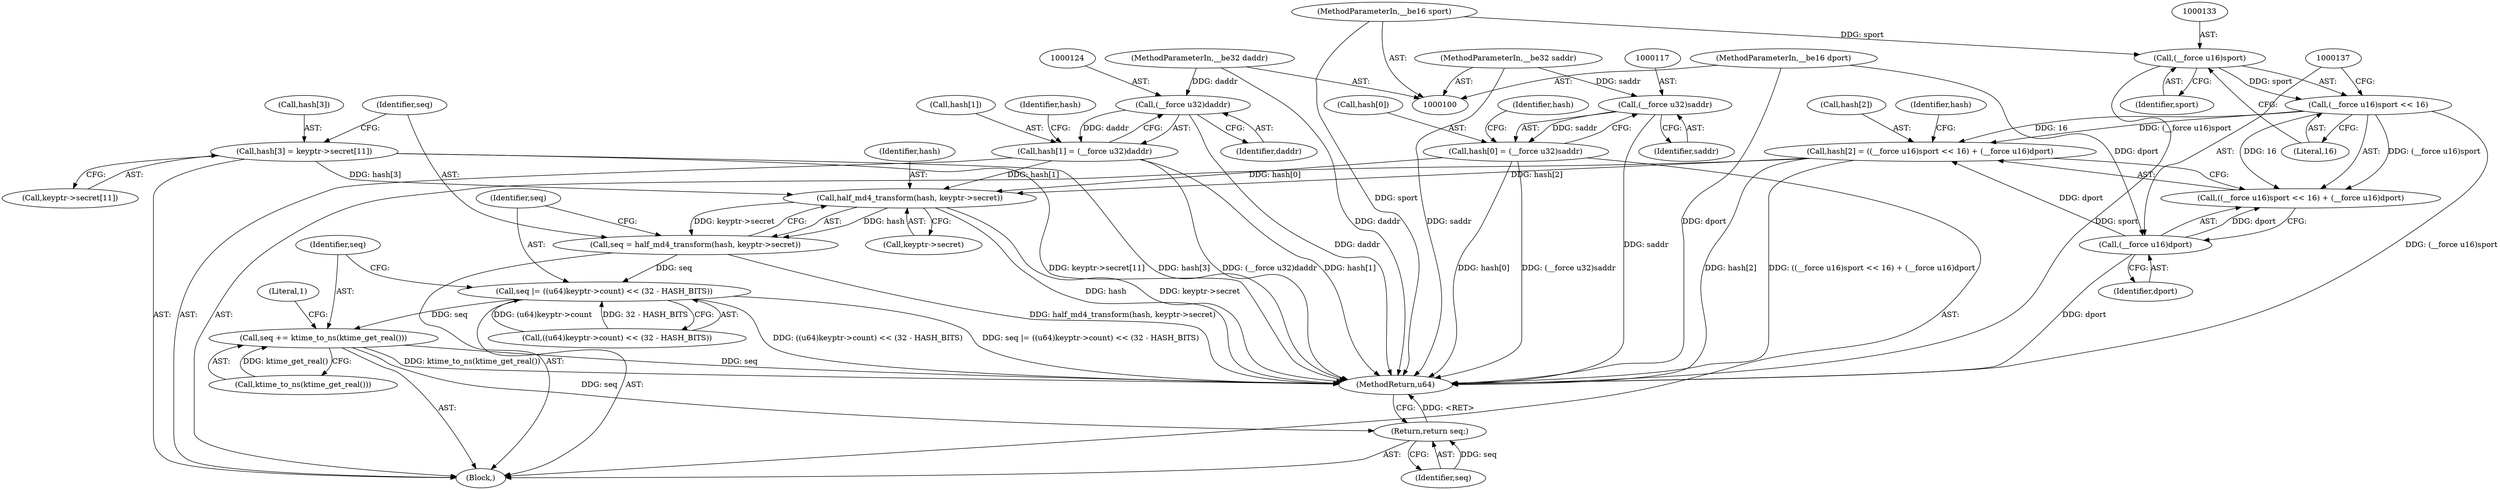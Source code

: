 digraph "1_linux_6e5714eaf77d79ae1c8b47e3e040ff5411b717ec_2@pointer" {
"1000150" [label="(Call,half_md4_transform(hash, keyptr->secret))"];
"1000139" [label="(Call,hash[3] = keyptr->secret[11])"];
"1000126" [label="(Call,hash[2] = ((__force u16)sport << 16) + (__force u16)dport)"];
"1000131" [label="(Call,(__force u16)sport << 16)"];
"1000132" [label="(Call,(__force u16)sport)"];
"1000103" [label="(MethodParameterIn,__be16 sport)"];
"1000136" [label="(Call,(__force u16)dport)"];
"1000104" [label="(MethodParameterIn,__be16 dport)"];
"1000112" [label="(Call,hash[0] = (__force u32)saddr)"];
"1000116" [label="(Call,(__force u32)saddr)"];
"1000101" [label="(MethodParameterIn,__be32 saddr)"];
"1000119" [label="(Call,hash[1] = (__force u32)daddr)"];
"1000123" [label="(Call,(__force u32)daddr)"];
"1000102" [label="(MethodParameterIn,__be32 daddr)"];
"1000148" [label="(Call,seq = half_md4_transform(hash, keyptr->secret))"];
"1000155" [label="(Call,seq |= ((u64)keyptr->count) << (32 - HASH_BITS))"];
"1000166" [label="(Call,seq += ktime_to_ns(ktime_get_real()))"];
"1000172" [label="(Return,return seq;)"];
"1000157" [label="(Call,((u64)keyptr->count) << (32 - HASH_BITS))"];
"1000101" [label="(MethodParameterIn,__be32 saddr)"];
"1000141" [label="(Identifier,hash)"];
"1000119" [label="(Call,hash[1] = (__force u32)daddr)"];
"1000138" [label="(Identifier,dport)"];
"1000105" [label="(Block,)"];
"1000140" [label="(Call,hash[3])"];
"1000103" [label="(MethodParameterIn,__be16 sport)"];
"1000156" [label="(Identifier,seq)"];
"1000168" [label="(Call,ktime_to_ns(ktime_get_real()))"];
"1000123" [label="(Call,(__force u32)daddr)"];
"1000118" [label="(Identifier,saddr)"];
"1000155" [label="(Call,seq |= ((u64)keyptr->count) << (32 - HASH_BITS))"];
"1000136" [label="(Call,(__force u16)dport)"];
"1000173" [label="(Identifier,seq)"];
"1000135" [label="(Literal,16)"];
"1000172" [label="(Return,return seq;)"];
"1000150" [label="(Call,half_md4_transform(hash, keyptr->secret))"];
"1000151" [label="(Identifier,hash)"];
"1000113" [label="(Call,hash[0])"];
"1000174" [label="(MethodReturn,u64)"];
"1000112" [label="(Call,hash[0] = (__force u32)saddr)"];
"1000131" [label="(Call,(__force u16)sport << 16)"];
"1000134" [label="(Identifier,sport)"];
"1000149" [label="(Identifier,seq)"];
"1000104" [label="(MethodParameterIn,__be16 dport)"];
"1000128" [label="(Identifier,hash)"];
"1000152" [label="(Call,keyptr->secret)"];
"1000126" [label="(Call,hash[2] = ((__force u16)sport << 16) + (__force u16)dport)"];
"1000102" [label="(MethodParameterIn,__be32 daddr)"];
"1000132" [label="(Call,(__force u16)sport)"];
"1000125" [label="(Identifier,daddr)"];
"1000116" [label="(Call,(__force u32)saddr)"];
"1000139" [label="(Call,hash[3] = keyptr->secret[11])"];
"1000120" [label="(Call,hash[1])"];
"1000167" [label="(Identifier,seq)"];
"1000127" [label="(Call,hash[2])"];
"1000148" [label="(Call,seq = half_md4_transform(hash, keyptr->secret))"];
"1000171" [label="(Literal,1)"];
"1000130" [label="(Call,((__force u16)sport << 16) + (__force u16)dport)"];
"1000166" [label="(Call,seq += ktime_to_ns(ktime_get_real()))"];
"1000143" [label="(Call,keyptr->secret[11])"];
"1000121" [label="(Identifier,hash)"];
"1000150" -> "1000148"  [label="AST: "];
"1000150" -> "1000152"  [label="CFG: "];
"1000151" -> "1000150"  [label="AST: "];
"1000152" -> "1000150"  [label="AST: "];
"1000148" -> "1000150"  [label="CFG: "];
"1000150" -> "1000174"  [label="DDG: hash"];
"1000150" -> "1000174"  [label="DDG: keyptr->secret"];
"1000150" -> "1000148"  [label="DDG: hash"];
"1000150" -> "1000148"  [label="DDG: keyptr->secret"];
"1000139" -> "1000150"  [label="DDG: hash[3]"];
"1000126" -> "1000150"  [label="DDG: hash[2]"];
"1000112" -> "1000150"  [label="DDG: hash[0]"];
"1000119" -> "1000150"  [label="DDG: hash[1]"];
"1000139" -> "1000105"  [label="AST: "];
"1000139" -> "1000143"  [label="CFG: "];
"1000140" -> "1000139"  [label="AST: "];
"1000143" -> "1000139"  [label="AST: "];
"1000149" -> "1000139"  [label="CFG: "];
"1000139" -> "1000174"  [label="DDG: hash[3]"];
"1000139" -> "1000174"  [label="DDG: keyptr->secret[11]"];
"1000126" -> "1000105"  [label="AST: "];
"1000126" -> "1000130"  [label="CFG: "];
"1000127" -> "1000126"  [label="AST: "];
"1000130" -> "1000126"  [label="AST: "];
"1000141" -> "1000126"  [label="CFG: "];
"1000126" -> "1000174"  [label="DDG: hash[2]"];
"1000126" -> "1000174"  [label="DDG: ((__force u16)sport << 16) + (__force u16)dport"];
"1000131" -> "1000126"  [label="DDG: (__force u16)sport"];
"1000131" -> "1000126"  [label="DDG: 16"];
"1000136" -> "1000126"  [label="DDG: dport"];
"1000131" -> "1000130"  [label="AST: "];
"1000131" -> "1000135"  [label="CFG: "];
"1000132" -> "1000131"  [label="AST: "];
"1000135" -> "1000131"  [label="AST: "];
"1000137" -> "1000131"  [label="CFG: "];
"1000131" -> "1000174"  [label="DDG: (__force u16)sport"];
"1000131" -> "1000130"  [label="DDG: (__force u16)sport"];
"1000131" -> "1000130"  [label="DDG: 16"];
"1000132" -> "1000131"  [label="DDG: sport"];
"1000132" -> "1000134"  [label="CFG: "];
"1000133" -> "1000132"  [label="AST: "];
"1000134" -> "1000132"  [label="AST: "];
"1000135" -> "1000132"  [label="CFG: "];
"1000132" -> "1000174"  [label="DDG: sport"];
"1000103" -> "1000132"  [label="DDG: sport"];
"1000103" -> "1000100"  [label="AST: "];
"1000103" -> "1000174"  [label="DDG: sport"];
"1000136" -> "1000130"  [label="AST: "];
"1000136" -> "1000138"  [label="CFG: "];
"1000137" -> "1000136"  [label="AST: "];
"1000138" -> "1000136"  [label="AST: "];
"1000130" -> "1000136"  [label="CFG: "];
"1000136" -> "1000174"  [label="DDG: dport"];
"1000136" -> "1000130"  [label="DDG: dport"];
"1000104" -> "1000136"  [label="DDG: dport"];
"1000104" -> "1000100"  [label="AST: "];
"1000104" -> "1000174"  [label="DDG: dport"];
"1000112" -> "1000105"  [label="AST: "];
"1000112" -> "1000116"  [label="CFG: "];
"1000113" -> "1000112"  [label="AST: "];
"1000116" -> "1000112"  [label="AST: "];
"1000121" -> "1000112"  [label="CFG: "];
"1000112" -> "1000174"  [label="DDG: hash[0]"];
"1000112" -> "1000174"  [label="DDG: (__force u32)saddr"];
"1000116" -> "1000112"  [label="DDG: saddr"];
"1000116" -> "1000118"  [label="CFG: "];
"1000117" -> "1000116"  [label="AST: "];
"1000118" -> "1000116"  [label="AST: "];
"1000116" -> "1000174"  [label="DDG: saddr"];
"1000101" -> "1000116"  [label="DDG: saddr"];
"1000101" -> "1000100"  [label="AST: "];
"1000101" -> "1000174"  [label="DDG: saddr"];
"1000119" -> "1000105"  [label="AST: "];
"1000119" -> "1000123"  [label="CFG: "];
"1000120" -> "1000119"  [label="AST: "];
"1000123" -> "1000119"  [label="AST: "];
"1000128" -> "1000119"  [label="CFG: "];
"1000119" -> "1000174"  [label="DDG: (__force u32)daddr"];
"1000119" -> "1000174"  [label="DDG: hash[1]"];
"1000123" -> "1000119"  [label="DDG: daddr"];
"1000123" -> "1000125"  [label="CFG: "];
"1000124" -> "1000123"  [label="AST: "];
"1000125" -> "1000123"  [label="AST: "];
"1000123" -> "1000174"  [label="DDG: daddr"];
"1000102" -> "1000123"  [label="DDG: daddr"];
"1000102" -> "1000100"  [label="AST: "];
"1000102" -> "1000174"  [label="DDG: daddr"];
"1000148" -> "1000105"  [label="AST: "];
"1000149" -> "1000148"  [label="AST: "];
"1000156" -> "1000148"  [label="CFG: "];
"1000148" -> "1000174"  [label="DDG: half_md4_transform(hash, keyptr->secret)"];
"1000148" -> "1000155"  [label="DDG: seq"];
"1000155" -> "1000105"  [label="AST: "];
"1000155" -> "1000157"  [label="CFG: "];
"1000156" -> "1000155"  [label="AST: "];
"1000157" -> "1000155"  [label="AST: "];
"1000167" -> "1000155"  [label="CFG: "];
"1000155" -> "1000174"  [label="DDG: ((u64)keyptr->count) << (32 - HASH_BITS)"];
"1000155" -> "1000174"  [label="DDG: seq |= ((u64)keyptr->count) << (32 - HASH_BITS)"];
"1000157" -> "1000155"  [label="DDG: (u64)keyptr->count"];
"1000157" -> "1000155"  [label="DDG: 32 - HASH_BITS"];
"1000155" -> "1000166"  [label="DDG: seq"];
"1000166" -> "1000105"  [label="AST: "];
"1000166" -> "1000168"  [label="CFG: "];
"1000167" -> "1000166"  [label="AST: "];
"1000168" -> "1000166"  [label="AST: "];
"1000171" -> "1000166"  [label="CFG: "];
"1000166" -> "1000174"  [label="DDG: ktime_to_ns(ktime_get_real())"];
"1000166" -> "1000174"  [label="DDG: seq"];
"1000168" -> "1000166"  [label="DDG: ktime_get_real()"];
"1000166" -> "1000172"  [label="DDG: seq"];
"1000172" -> "1000105"  [label="AST: "];
"1000172" -> "1000173"  [label="CFG: "];
"1000173" -> "1000172"  [label="AST: "];
"1000174" -> "1000172"  [label="CFG: "];
"1000172" -> "1000174"  [label="DDG: <RET>"];
"1000173" -> "1000172"  [label="DDG: seq"];
}
